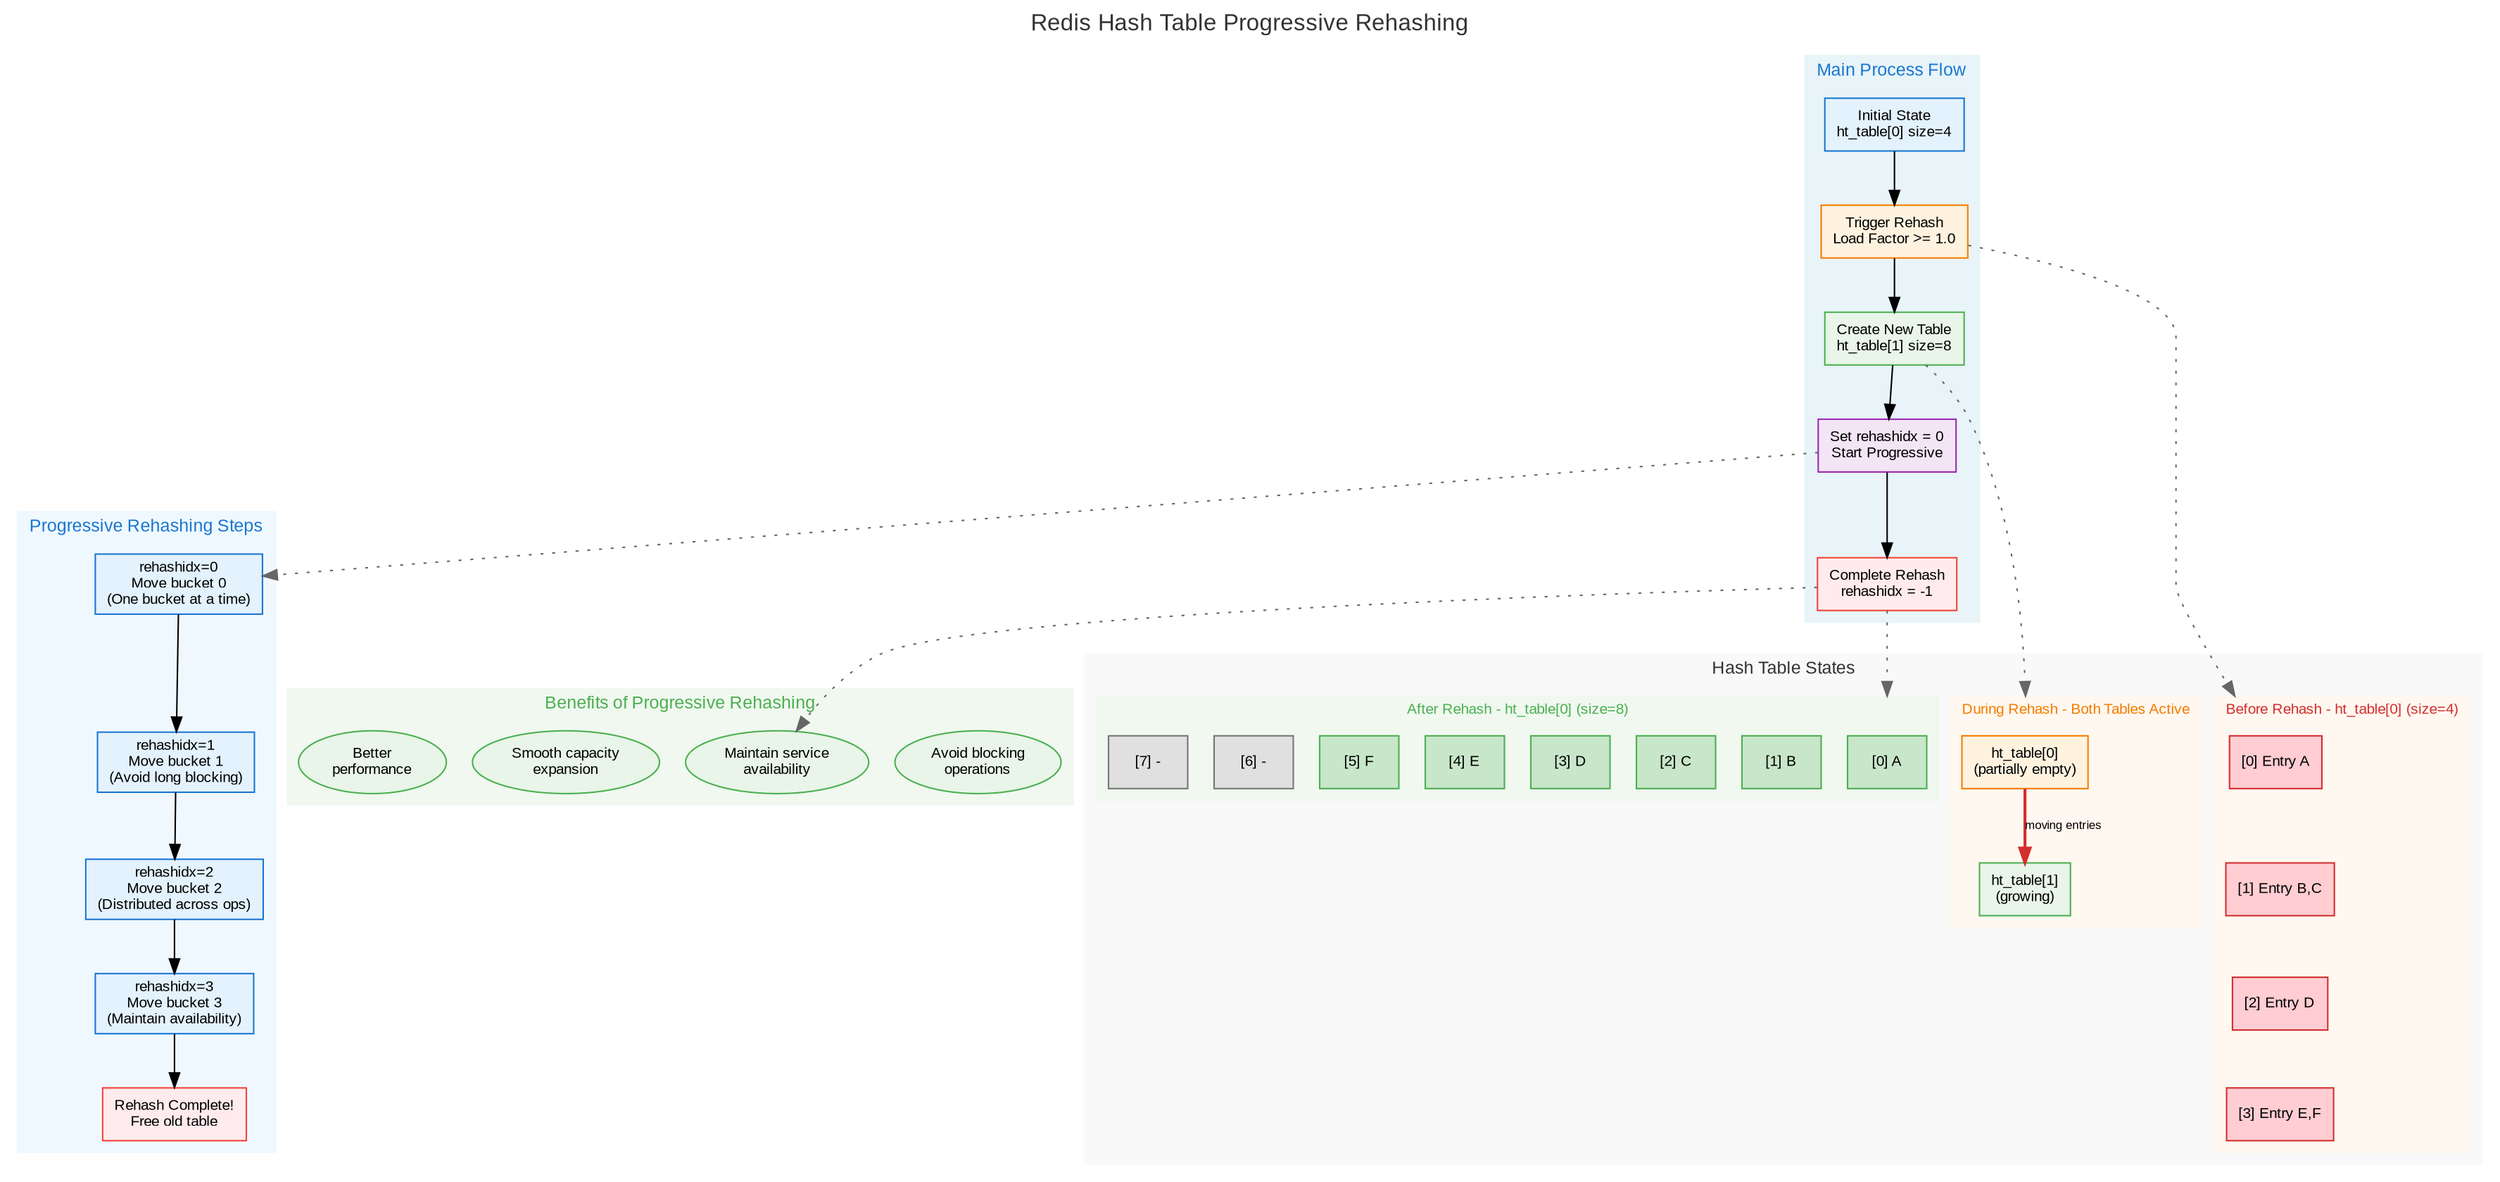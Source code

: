 digraph RedisRehash {
    rankdir=TB;
    compound=true;
    node [fontname="Arial", fontsize=10];
    edge [fontname="Arial", fontsize=8];
    
    // 图表标题
    label="Redis Hash Table Progressive Rehashing";
    labelloc=t;
    labeljust=c;
    fontname="Arial";
    fontsize=16;
    fontcolor="#333333";
    
    // 主要流程
    subgraph cluster_main_flow {
        label="Main Process Flow";
        style=filled;
        color="#e8f4f8";
        fontname="Arial";
        fontsize=12;
        fontcolor="#1976d2";
        
        initial [label="Initial State\nht_table[0] size=4", shape=box, style=filled, fillcolor="#e3f2fd", color="#1976d2"];
        trigger [label="Trigger Rehash\nLoad Factor >= 1.0", shape=box, style=filled, fillcolor="#fff3e0", color="#f57c00"];
        create [label="Create New Table\nht_table[1] size=8", shape=box, style=filled, fillcolor="#e8f5e8", color="#4caf50"];
        set_idx [label="Set rehashidx = 0\nStart Progressive", shape=box, style=filled, fillcolor="#f3e5f5", color="#9c27b0"];
        complete [label="Complete Rehash\nrehashidx = -1", shape=box, style=filled, fillcolor="#ffebee", color="#f44336"];
        
        initial -> trigger -> create -> set_idx -> complete;
    }
    
    // 三个状态的展示
    subgraph cluster_states {
        label="Hash Table States";
        style=filled;
        color="#f9f9f9";
        fontname="Arial";
        fontsize=12;
        fontcolor="#333333";
        
        // Before Rehash
        subgraph cluster_before {
            label="Before Rehash - ht_table[0] (size=4)";
            style=filled;
            color="#fff8f0";
            fontname="Arial";
            fontsize=10;
            fontcolor="#d32f2f";
            
            before_0 [label="[0] Entry A", shape=box, style=filled, fillcolor="#ffcdd2", color="#d32f2f"];
            before_1 [label="[1] Entry B,C", shape=box, style=filled, fillcolor="#ffcdd2", color="#d32f2f"];
            before_2 [label="[2] Entry D", shape=box, style=filled, fillcolor="#ffcdd2", color="#d32f2f"];
            before_3 [label="[3] Entry E,F", shape=box, style=filled, fillcolor="#ffcdd2", color="#d32f2f"];
            
            before_0 -> before_1 -> before_2 -> before_3 [style=invis];
        }
        
        // During Rehash
        subgraph cluster_during {
            label="During Rehash - Both Tables Active";
            style=filled;
            color="#fff8f0";
            fontname="Arial";
            fontsize=10;
            fontcolor="#f57c00";
            
            during_old [label="ht_table[0]\n(partially empty)", shape=box, style=filled, fillcolor="#fff3e0", color="#f57c00"];
            during_new [label="ht_table[1]\n(growing)", shape=box, style=filled, fillcolor="#e8f5e8", color="#4caf50"];
            
            during_old -> during_new [label="moving entries", color="#d32f2f", style=bold];
        }
        
        // After Rehash
        subgraph cluster_after {
            label="After Rehash - ht_table[0] (size=8)";
            style=filled;
            color="#f0f8f0";
            fontname="Arial";
            fontsize=10;
            fontcolor="#4caf50";
            
            after_0 [label="[0] A", shape=box, style=filled, fillcolor="#c8e6c9", color="#4caf50"];
            after_1 [label="[1] B", shape=box, style=filled, fillcolor="#c8e6c9", color="#4caf50"];
            after_2 [label="[2] C", shape=box, style=filled, fillcolor="#c8e6c9", color="#4caf50"];
            after_3 [label="[3] D", shape=box, style=filled, fillcolor="#c8e6c9", color="#4caf50"];
            after_4 [label="[4] E", shape=box, style=filled, fillcolor="#c8e6c9", color="#4caf50"];
            after_5 [label="[5] F", shape=box, style=filled, fillcolor="#c8e6c9", color="#4caf50"];
            after_6 [label="[6] -", shape=box, style=filled, fillcolor="#e0e0e0", color="#757575"];
            after_7 [label="[7] -", shape=box, style=filled, fillcolor="#e0e0e0", color="#757575"];
            
            {rank=same; after_0; after_1; after_2; after_3;}
            {rank=same; after_4; after_5; after_6; after_7;}
        }
    }
    
    // 渐进式步骤
    subgraph cluster_steps {
        label="Progressive Rehashing Steps";
        style=filled;
        color="#f0f8ff";
        fontname="Arial";
        fontsize=12;
        fontcolor="#1976d2";
        
        step1 [label="rehashidx=0\nMove bucket 0\n(One bucket at a time)", shape=box, style=filled, fillcolor="#e3f2fd", color="#1976d2"];
        step2 [label="rehashidx=1\nMove bucket 1\n(Avoid long blocking)", shape=box, style=filled, fillcolor="#e3f2fd", color="#1976d2"];
        step3 [label="rehashidx=2\nMove bucket 2\n(Distributed across ops)", shape=box, style=filled, fillcolor="#e3f2fd", color="#1976d2"];
        step4 [label="rehashidx=3\nMove bucket 3\n(Maintain availability)", shape=box, style=filled, fillcolor="#e3f2fd", color="#1976d2"];
        step5 [label="Rehash Complete!\nFree old table", shape=box, style=filled, fillcolor="#ffebee", color="#f44336"];
        
        step1 -> step2 -> step3 -> step4 -> step5;
    }
    
    // 好处说明
    subgraph cluster_benefits {
        label="Benefits of Progressive Rehashing";
        style=filled;
        color="#f0f8f0";
        fontname="Arial";
        fontsize=12;
        fontcolor="#4caf50";
        
        benefit1 [label="Avoid blocking\noperations", shape=ellipse, style=filled, fillcolor="#e8f5e8", color="#4caf50"];
        benefit2 [label="Maintain service\navailability", shape=ellipse, style=filled, fillcolor="#e8f5e8", color="#4caf50"];
        benefit3 [label="Smooth capacity\nexpansion", shape=ellipse, style=filled, fillcolor="#e8f5e8", color="#4caf50"];
        benefit4 [label="Better\nperformance", shape=ellipse, style=filled, fillcolor="#e8f5e8", color="#4caf50"];
        
        {rank=same; benefit1; benefit2; benefit3; benefit4;}
    }
    
    // 连接主要流程与状态
    trigger -> before_0 [lhead=cluster_before, style=dotted, color="#666666"];
    create -> during_old [lhead=cluster_during, style=dotted, color="#666666"];
    complete -> after_0 [lhead=cluster_after, style=dotted, color="#666666"];
    
    // 连接到步骤
    set_idx -> step1 [style=dotted, color="#666666"];
    
    // 连接到好处
    complete -> benefit2 [style=dotted, color="#666666"];
} 
